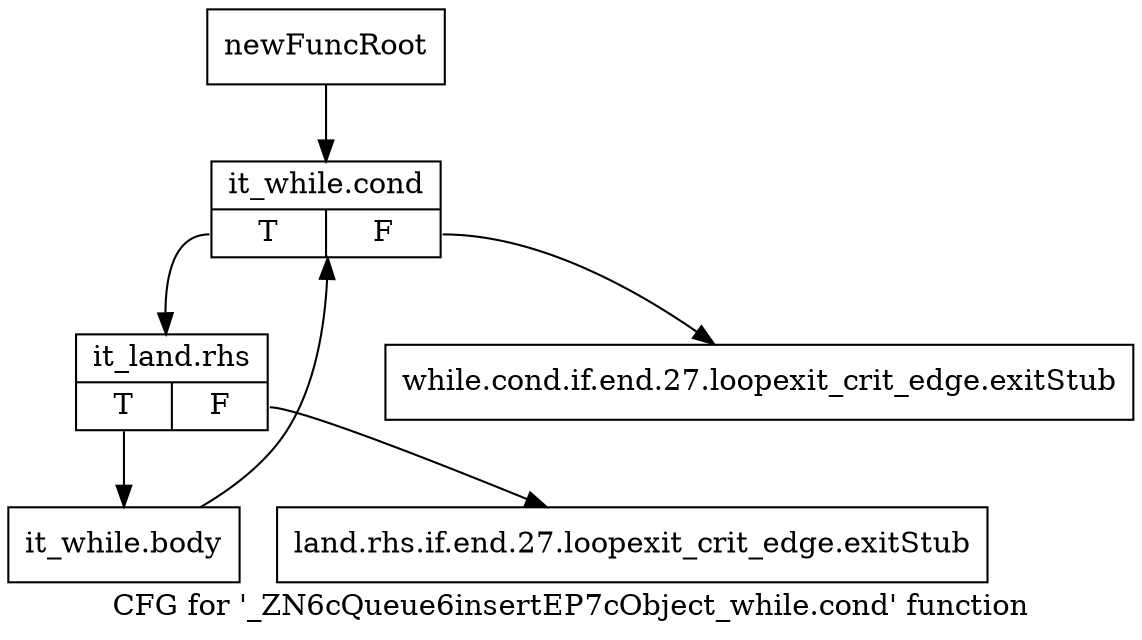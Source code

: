 digraph "CFG for '_ZN6cQueue6insertEP7cObject_while.cond' function" {
	label="CFG for '_ZN6cQueue6insertEP7cObject_while.cond' function";

	Node0x19b1780 [shape=record,label="{newFuncRoot}"];
	Node0x19b1780 -> Node0x19b1870;
	Node0x19b17d0 [shape=record,label="{while.cond.if.end.27.loopexit_crit_edge.exitStub}"];
	Node0x19b1820 [shape=record,label="{land.rhs.if.end.27.loopexit_crit_edge.exitStub}"];
	Node0x19b1870 [shape=record,label="{it_while.cond|{<s0>T|<s1>F}}"];
	Node0x19b1870:s0 -> Node0x19b18c0;
	Node0x19b1870:s1 -> Node0x19b17d0;
	Node0x19b18c0 [shape=record,label="{it_land.rhs|{<s0>T|<s1>F}}"];
	Node0x19b18c0:s0 -> Node0x19b1910;
	Node0x19b18c0:s1 -> Node0x19b1820;
	Node0x19b1910 [shape=record,label="{it_while.body}"];
	Node0x19b1910 -> Node0x19b1870;
}
